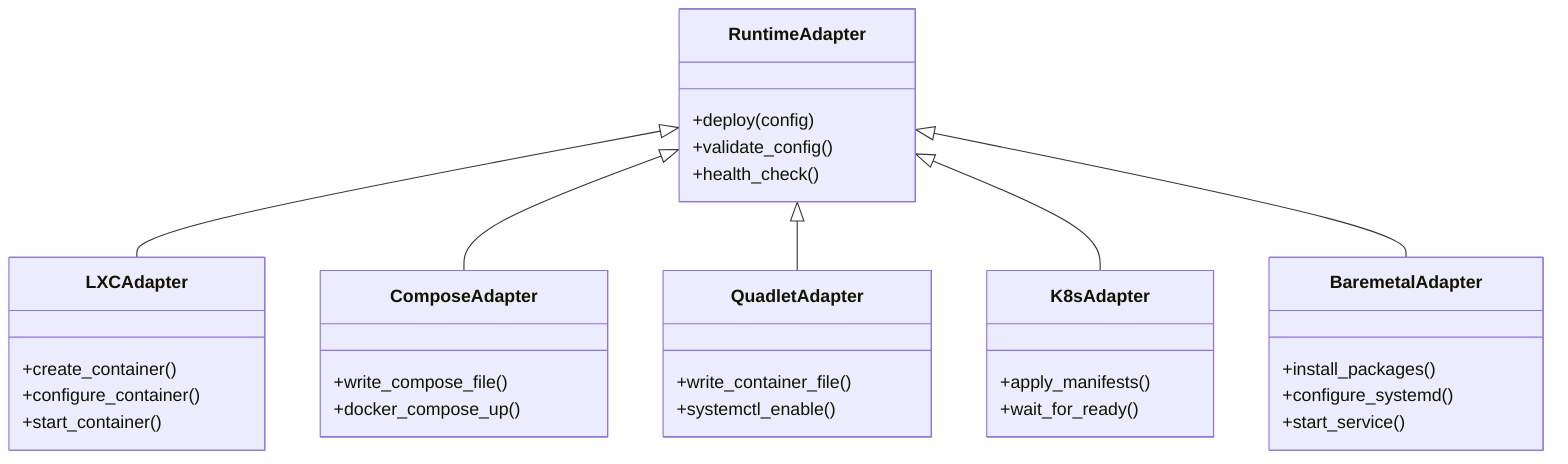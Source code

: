 classDiagram
    class RuntimeAdapter {
        +deploy(config)
        +validate_config()
        +health_check()
    }
    
    class LXCAdapter {
        +create_container()
        +configure_container()
        +start_container()
    }
    
    class ComposeAdapter {
        +write_compose_file()
        +docker_compose_up()
    }
    
    class QuadletAdapter {
        +write_container_file()
        +systemctl_enable()
    }
    
    class K8sAdapter {
        +apply_manifests()
        +wait_for_ready()
    }
    
    class BaremetalAdapter {
        +install_packages()
        +configure_systemd()
        +start_service()
    }
    
    RuntimeAdapter <|-- LXCAdapter
    RuntimeAdapter <|-- ComposeAdapter
    RuntimeAdapter <|-- QuadletAdapter
    RuntimeAdapter <|-- K8sAdapter
    RuntimeAdapter <|-- BaremetalAdapter